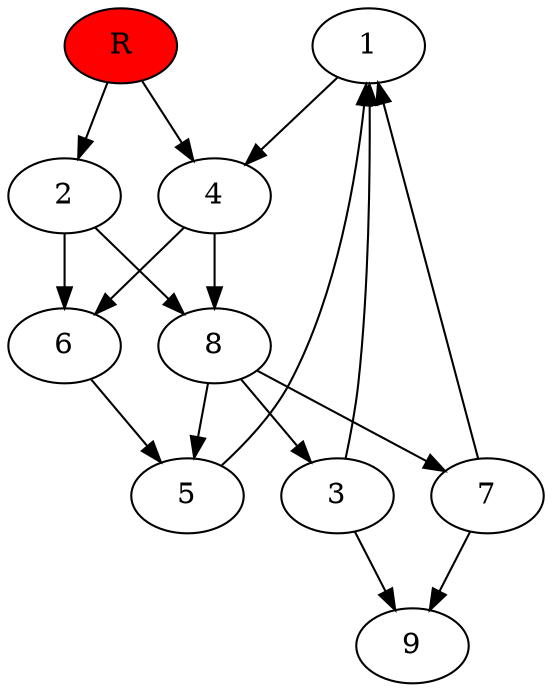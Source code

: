 digraph prb3898 {
	1
	2
	3
	4
	5
	6
	7
	8
	R [fillcolor="#ff0000" style=filled]
	1 -> 4
	2 -> 6
	2 -> 8
	3 -> 1
	3 -> 9
	4 -> 6
	4 -> 8
	5 -> 1
	6 -> 5
	7 -> 1
	7 -> 9
	8 -> 3
	8 -> 5
	8 -> 7
	R -> 2
	R -> 4
}
